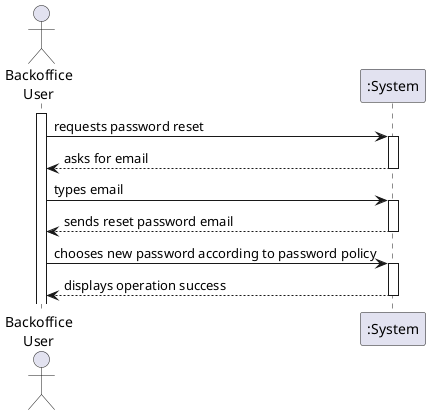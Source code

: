 
@startuml
'https://plantuml.com/sequence-diagram

actor "Backoffice\nUser" as Employee
participant ":System" as System

activate Employee

    Employee -> System : requests password reset
    activate System

        System --> Employee : asks for email
    deactivate System

    Employee -> System : types email
    activate System

        System --> Employee : sends reset password email
    deactivate System

    Employee -> System : chooses new password according to password policy
    activate System

        System --> Employee : displays operation success
    deactivate System
@enduml